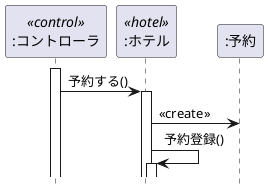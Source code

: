 @startuml
hide footbox
participant ":コントローラ" as con <<control>>
participant ":ホテル" as hotel <<hotel>>
participant ":予約" as yoyaku
activate con
con -> hotel :予約する()
activate hotel
hotel -> yoyaku :<<create>>
hotel -> hotel :予約登録()
activate hotel
@enduml
